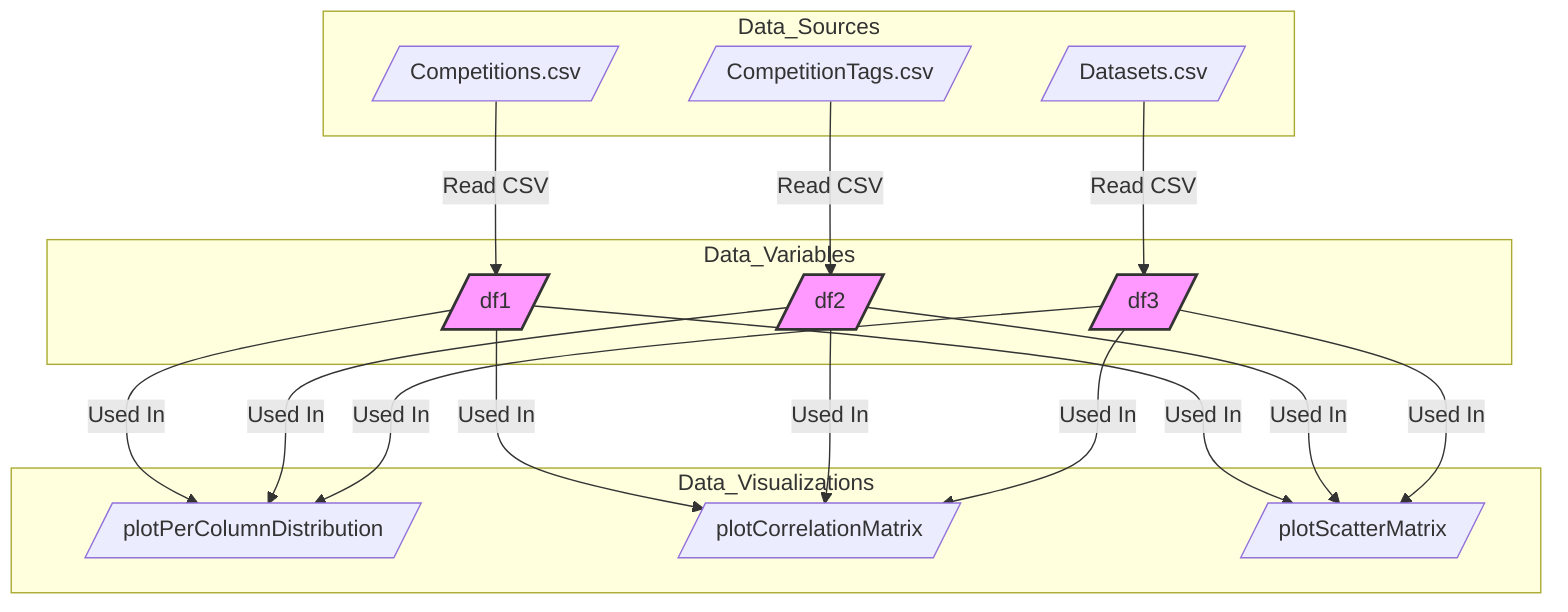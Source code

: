 flowchart TD
    subgraph Data_Sources
        CompetitionsCSV[/"Competitions.csv"/]
        CompetitionTagsCSV[/"CompetitionTags.csv"/]
        DatasetsCSV[/"Datasets.csv"/]
    end

    subgraph Data_Variables
        DF1[/"df1"/]:::dataFrame
        DF2[/"df2"/]:::dataFrame
        DF3[/"df3"/]:::dataFrame
    end

    subgraph Data_Visualizations
        PlotDist[/"plotPerColumnDistribution"/]
        PlotCorr[/"plotCorrelationMatrix"/]
        PlotScatter[/"plotScatterMatrix"/]
    end

    %% Data source to DataFrame
    CompetitionsCSV -- Read CSV --> DF1
    DF1 -- Used In --> PlotDist
    DF1 -- Used In --> PlotCorr
    DF1 -- Used In --> PlotScatter

    CompetitionTagsCSV -- Read CSV --> DF2
    DF2 -- Used In --> PlotDist
    DF2 -- Used In --> PlotCorr
    DF2 -- Used In --> PlotScatter

    DatasetsCSV -- Read CSV --> DF3
    DF3 -- Used In --> PlotDist
    DF3 -- Used In --> PlotCorr
    DF3 -- Used In --> PlotScatter

    classDef dataFrame fill:#f9f,stroke:#333,stroke-width:2px;